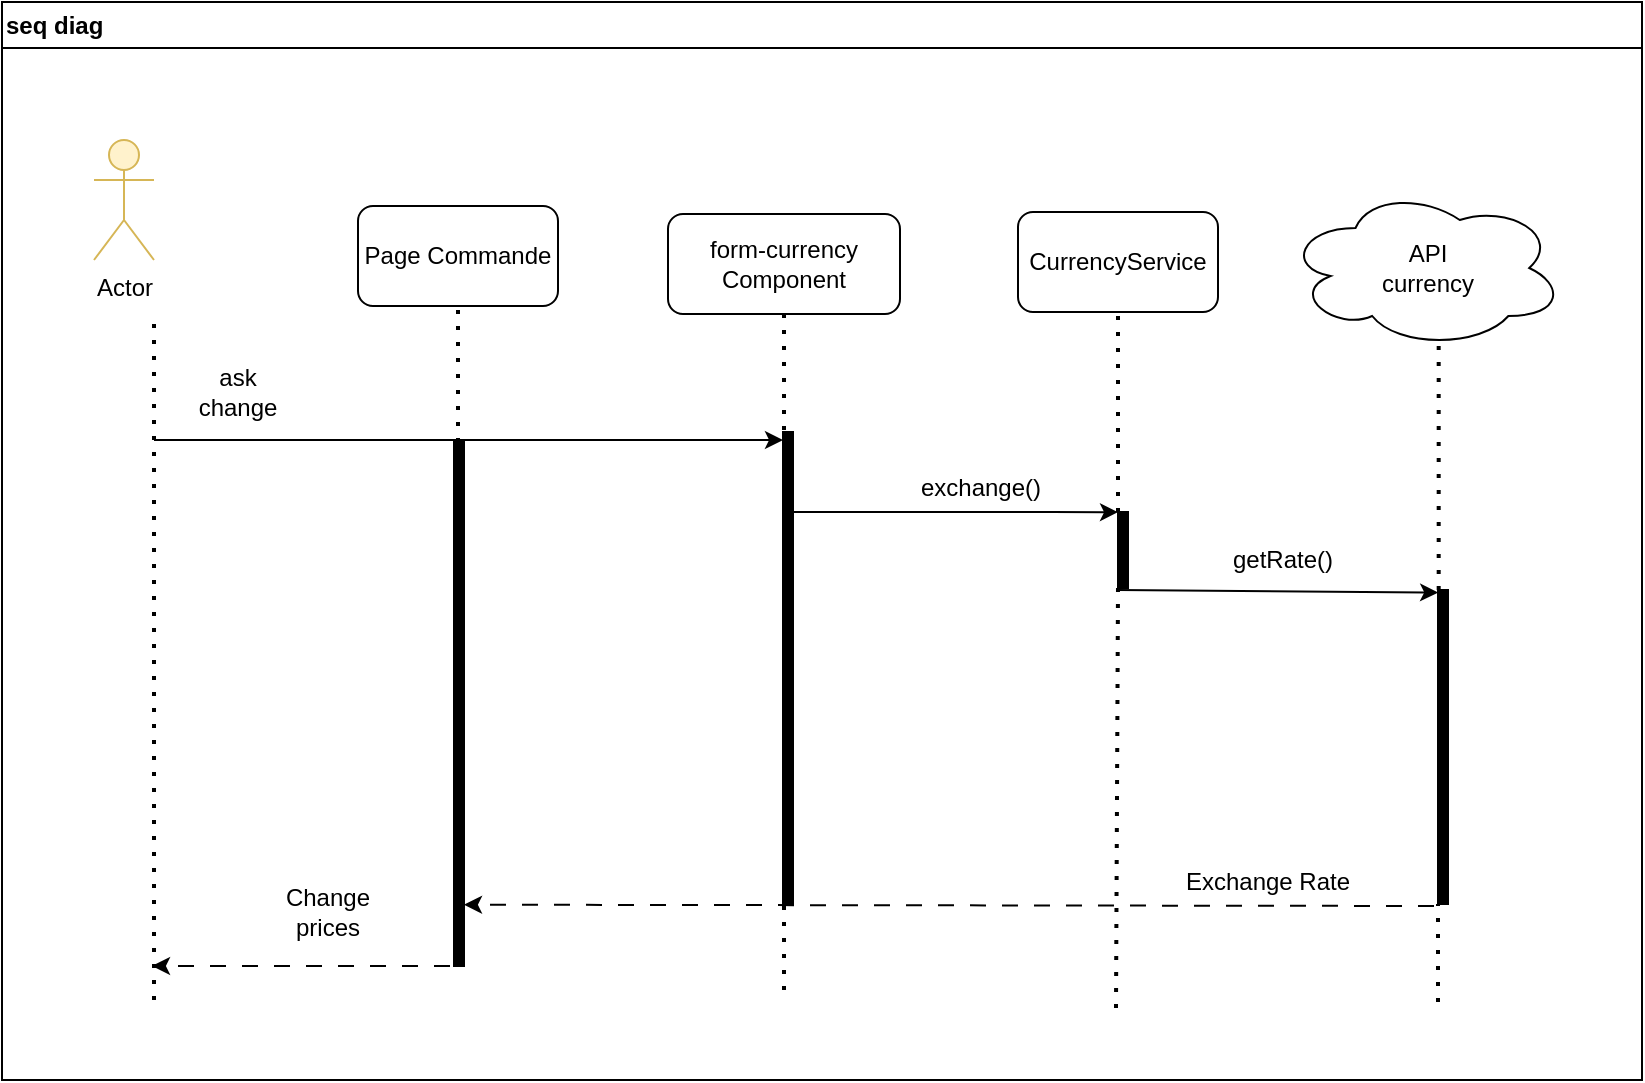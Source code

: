 <mxfile>
    <diagram id="sFm68TYdikoI14E5qOU2" name="Page-1">
        <mxGraphModel dx="934" dy="549" grid="0" gridSize="10" guides="0" tooltips="1" connect="1" arrows="1" fold="1" page="1" pageScale="1" pageWidth="850" pageHeight="1100" background="#FFFFFF" math="0" shadow="0">
            <root>
                <mxCell id="0"/>
                <mxCell id="1" parent="0"/>
                <mxCell id="2" value="Actor" style="shape=umlActor;verticalLabelPosition=bottom;verticalAlign=top;html=1;outlineConnect=0;fillColor=#fff2cc;strokeColor=#d6b656;" parent="1" vertex="1">
                    <mxGeometry x="130" y="90" width="30" height="60" as="geometry"/>
                </mxCell>
                <mxCell id="6" value="seq diag" style="swimlane;whiteSpace=wrap;html=1;align=left;" parent="1" vertex="1">
                    <mxGeometry x="84" y="21" width="820" height="539" as="geometry"/>
                </mxCell>
                <mxCell id="10" value="" style="endArrow=none;dashed=1;html=1;dashPattern=1 3;strokeWidth=2;startArrow=none;" parent="6" source="86" edge="1">
                    <mxGeometry width="50" height="50" relative="1" as="geometry">
                        <mxPoint x="718" y="495" as="sourcePoint"/>
                        <mxPoint x="718.339" y="155" as="targetPoint"/>
                    </mxGeometry>
                </mxCell>
                <mxCell id="101" value="" style="ellipse;shape=cloud;whiteSpace=wrap;html=1;" vertex="1" parent="6">
                    <mxGeometry x="642" y="93" width="139" height="80" as="geometry"/>
                </mxCell>
                <mxCell id="8" value="" style="endArrow=none;dashed=1;html=1;dashPattern=1 3;strokeWidth=2;entryX=0.5;entryY=1;entryDx=0;entryDy=0;" parent="6" target="13" edge="1">
                    <mxGeometry width="50" height="50" relative="1" as="geometry">
                        <mxPoint x="391" y="494" as="sourcePoint"/>
                        <mxPoint x="398" y="155" as="targetPoint"/>
                    </mxGeometry>
                </mxCell>
                <mxCell id="13" value="form-currency Component" style="rounded=1;whiteSpace=wrap;html=1;" parent="6" vertex="1">
                    <mxGeometry x="333" y="106" width="116" height="50" as="geometry"/>
                </mxCell>
                <mxCell id="17" value="exchange()" style="text;html=1;align=center;verticalAlign=middle;resizable=0;points=[];autosize=1;strokeColor=none;fillColor=none;" parent="6" vertex="1">
                    <mxGeometry x="450" y="230" width="78" height="26" as="geometry"/>
                </mxCell>
                <mxCell id="25" value="getRate()" style="text;html=1;align=center;verticalAlign=middle;resizable=0;points=[];autosize=1;strokeColor=none;fillColor=none;" parent="6" vertex="1">
                    <mxGeometry x="606" y="266" width="68" height="26" as="geometry"/>
                </mxCell>
                <mxCell id="55" value="" style="html=1;points=[];perimeter=orthogonalPerimeter;fillColor=strokeColor;" parent="6" vertex="1">
                    <mxGeometry x="390.5" y="215" width="5" height="236" as="geometry"/>
                </mxCell>
                <mxCell id="88" value="Exchange Rate" style="text;html=1;strokeColor=none;fillColor=none;align=center;verticalAlign=middle;whiteSpace=wrap;rounded=0;" parent="6" vertex="1">
                    <mxGeometry x="588" y="425" width="90" height="30" as="geometry"/>
                </mxCell>
                <mxCell id="90" value="" style="endArrow=classic;html=1;entryX=0.014;entryY=0.008;entryDx=0;entryDy=0;entryPerimeter=0;" parent="6" target="86" edge="1">
                    <mxGeometry width="50" height="50" relative="1" as="geometry">
                        <mxPoint x="558" y="294" as="sourcePoint"/>
                        <mxPoint x="717" y="294" as="targetPoint"/>
                    </mxGeometry>
                </mxCell>
                <mxCell id="85" value="" style="html=1;points=[];perimeter=orthogonalPerimeter;fillColor=strokeColor;" parent="6" vertex="1">
                    <mxGeometry x="558" y="255" width="5" height="38" as="geometry"/>
                </mxCell>
                <mxCell id="92" value="" style="endArrow=none;dashed=1;html=1;dashPattern=1 3;strokeWidth=2;" parent="6" target="86" edge="1">
                    <mxGeometry width="50" height="50" relative="1" as="geometry">
                        <mxPoint x="718" y="500" as="sourcePoint"/>
                        <mxPoint x="778" y="175" as="targetPoint"/>
                    </mxGeometry>
                </mxCell>
                <mxCell id="86" value="" style="html=1;points=[];perimeter=orthogonalPerimeter;fillColor=strokeColor;" parent="6" vertex="1">
                    <mxGeometry x="718" y="294" width="5" height="157" as="geometry"/>
                </mxCell>
                <mxCell id="60" value="" style="endArrow=classic;html=1;dashed=1;dashPattern=8 8;entryX=1;entryY=0.883;entryDx=0;entryDy=0;entryPerimeter=0;" parent="6" edge="1" target="134">
                    <mxGeometry width="50" height="50" relative="1" as="geometry">
                        <mxPoint x="716" y="452" as="sourcePoint"/>
                        <mxPoint x="235" y="452" as="targetPoint"/>
                    </mxGeometry>
                </mxCell>
                <mxCell id="15" value="" style="endArrow=classic;html=1;entryX=0.001;entryY=0.003;entryDx=0;entryDy=0;entryPerimeter=0;" parent="6" target="85" edge="1">
                    <mxGeometry width="50" height="50" relative="1" as="geometry">
                        <mxPoint x="396" y="255" as="sourcePoint"/>
                        <mxPoint x="555" y="254" as="targetPoint"/>
                        <Array as="points">
                            <mxPoint x="515" y="255"/>
                        </Array>
                    </mxGeometry>
                </mxCell>
                <mxCell id="99" value="ask change" style="text;html=1;strokeColor=none;fillColor=none;align=center;verticalAlign=middle;whiteSpace=wrap;rounded=0;" vertex="1" parent="6">
                    <mxGeometry x="88" y="180" width="60" height="30" as="geometry"/>
                </mxCell>
                <mxCell id="102" value="API currency" style="text;html=1;strokeColor=none;fillColor=none;align=center;verticalAlign=middle;whiteSpace=wrap;rounded=0;" vertex="1" parent="6">
                    <mxGeometry x="683" y="118" width="60" height="30" as="geometry"/>
                </mxCell>
                <mxCell id="104" value="Change prices" style="text;html=1;strokeColor=none;fillColor=none;align=center;verticalAlign=middle;whiteSpace=wrap;rounded=0;" vertex="1" parent="6">
                    <mxGeometry x="133" y="440" width="60" height="30" as="geometry"/>
                </mxCell>
                <mxCell id="130" value="" style="endArrow=none;dashed=1;html=1;dashPattern=1 3;strokeWidth=2;startArrow=none;" edge="1" parent="6" source="134">
                    <mxGeometry width="50" height="50" relative="1" as="geometry">
                        <mxPoint x="228" y="510" as="sourcePoint"/>
                        <mxPoint x="228" y="152" as="targetPoint"/>
                    </mxGeometry>
                </mxCell>
                <mxCell id="131" value="Page Commande" style="rounded=1;whiteSpace=wrap;html=1;" vertex="1" parent="6">
                    <mxGeometry x="178" y="102" width="100" height="50" as="geometry"/>
                </mxCell>
                <mxCell id="134" value="" style="html=1;points=[];perimeter=orthogonalPerimeter;fillColor=strokeColor;" vertex="1" parent="6">
                    <mxGeometry x="226" y="220" width="5" height="262" as="geometry"/>
                </mxCell>
                <mxCell id="7" value="" style="endArrow=none;dashed=1;html=1;dashPattern=1 3;strokeWidth=2;" parent="1" edge="1">
                    <mxGeometry width="50" height="50" relative="1" as="geometry">
                        <mxPoint x="160" y="520" as="sourcePoint"/>
                        <mxPoint x="160" y="180" as="targetPoint"/>
                    </mxGeometry>
                </mxCell>
                <mxCell id="14" value="" style="endArrow=classic;html=1;" parent="1" edge="1" target="55">
                    <mxGeometry width="50" height="50" relative="1" as="geometry">
                        <mxPoint x="160" y="240" as="sourcePoint"/>
                        <mxPoint x="466" y="237" as="targetPoint"/>
                    </mxGeometry>
                </mxCell>
                <mxCell id="103" value="" style="endArrow=classic;html=1;dashed=1;dashPattern=8 8;" edge="1" parent="1">
                    <mxGeometry width="50" height="50" relative="1" as="geometry">
                        <mxPoint x="308" y="503" as="sourcePoint"/>
                        <mxPoint x="159" y="503" as="targetPoint"/>
                    </mxGeometry>
                </mxCell>
                <mxCell id="127" value="" style="endArrow=none;dashed=1;html=1;dashPattern=1 3;strokeWidth=2;startArrow=none;" edge="1" parent="1">
                    <mxGeometry width="50" height="50" relative="1" as="geometry">
                        <mxPoint x="642" y="276" as="sourcePoint"/>
                        <mxPoint x="642" y="176" as="targetPoint"/>
                    </mxGeometry>
                </mxCell>
                <mxCell id="128" value="CurrencyService" style="rounded=1;whiteSpace=wrap;html=1;" vertex="1" parent="1">
                    <mxGeometry x="592" y="126" width="100" height="50" as="geometry"/>
                </mxCell>
                <mxCell id="129" value="" style="endArrow=none;dashed=1;html=1;dashPattern=1 3;strokeWidth=2;" edge="1" parent="1">
                    <mxGeometry width="50" height="50" relative="1" as="geometry">
                        <mxPoint x="641" y="524" as="sourcePoint"/>
                        <mxPoint x="642" y="314" as="targetPoint"/>
                    </mxGeometry>
                </mxCell>
            </root>
        </mxGraphModel>
    </diagram>
</mxfile>